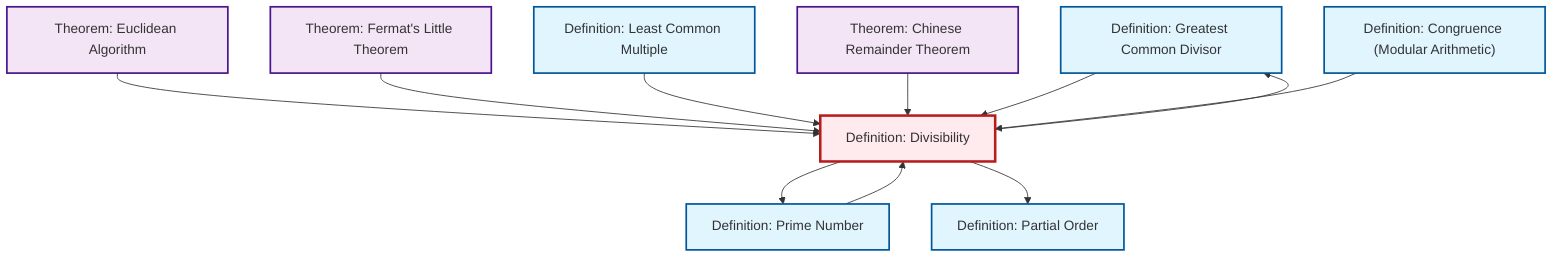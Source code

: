 graph TD
    classDef definition fill:#e1f5fe,stroke:#01579b,stroke-width:2px
    classDef theorem fill:#f3e5f5,stroke:#4a148c,stroke-width:2px
    classDef axiom fill:#fff3e0,stroke:#e65100,stroke-width:2px
    classDef example fill:#e8f5e9,stroke:#1b5e20,stroke-width:2px
    classDef current fill:#ffebee,stroke:#b71c1c,stroke-width:3px
    def-gcd["Definition: Greatest Common Divisor"]:::definition
    thm-fermat-little["Theorem: Fermat's Little Theorem"]:::theorem
    def-lcm["Definition: Least Common Multiple"]:::definition
    def-partial-order["Definition: Partial Order"]:::definition
    def-congruence["Definition: Congruence (Modular Arithmetic)"]:::definition
    def-divisibility["Definition: Divisibility"]:::definition
    thm-chinese-remainder["Theorem: Chinese Remainder Theorem"]:::theorem
    def-prime["Definition: Prime Number"]:::definition
    thm-euclidean-algorithm["Theorem: Euclidean Algorithm"]:::theorem
    def-divisibility --> def-prime
    thm-euclidean-algorithm --> def-divisibility
    thm-fermat-little --> def-divisibility
    def-divisibility --> def-gcd
    def-lcm --> def-divisibility
    thm-chinese-remainder --> def-divisibility
    def-gcd --> def-divisibility
    def-divisibility --> def-partial-order
    def-prime --> def-divisibility
    def-congruence --> def-divisibility
    class def-divisibility current